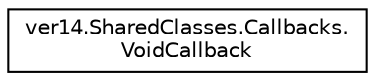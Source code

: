 digraph "Graphical Class Hierarchy"
{
 // LATEX_PDF_SIZE
  edge [fontname="Helvetica",fontsize="10",labelfontname="Helvetica",labelfontsize="10"];
  node [fontname="Helvetica",fontsize="10",shape=record];
  rankdir="LR";
  Node0 [label="ver14.SharedClasses.Callbacks.\lVoidCallback",height=0.2,width=0.4,color="black", fillcolor="white", style="filled",URL="$interfacever14_1_1_shared_classes_1_1_callbacks_1_1_void_callback.html",tooltip=" "];
}
